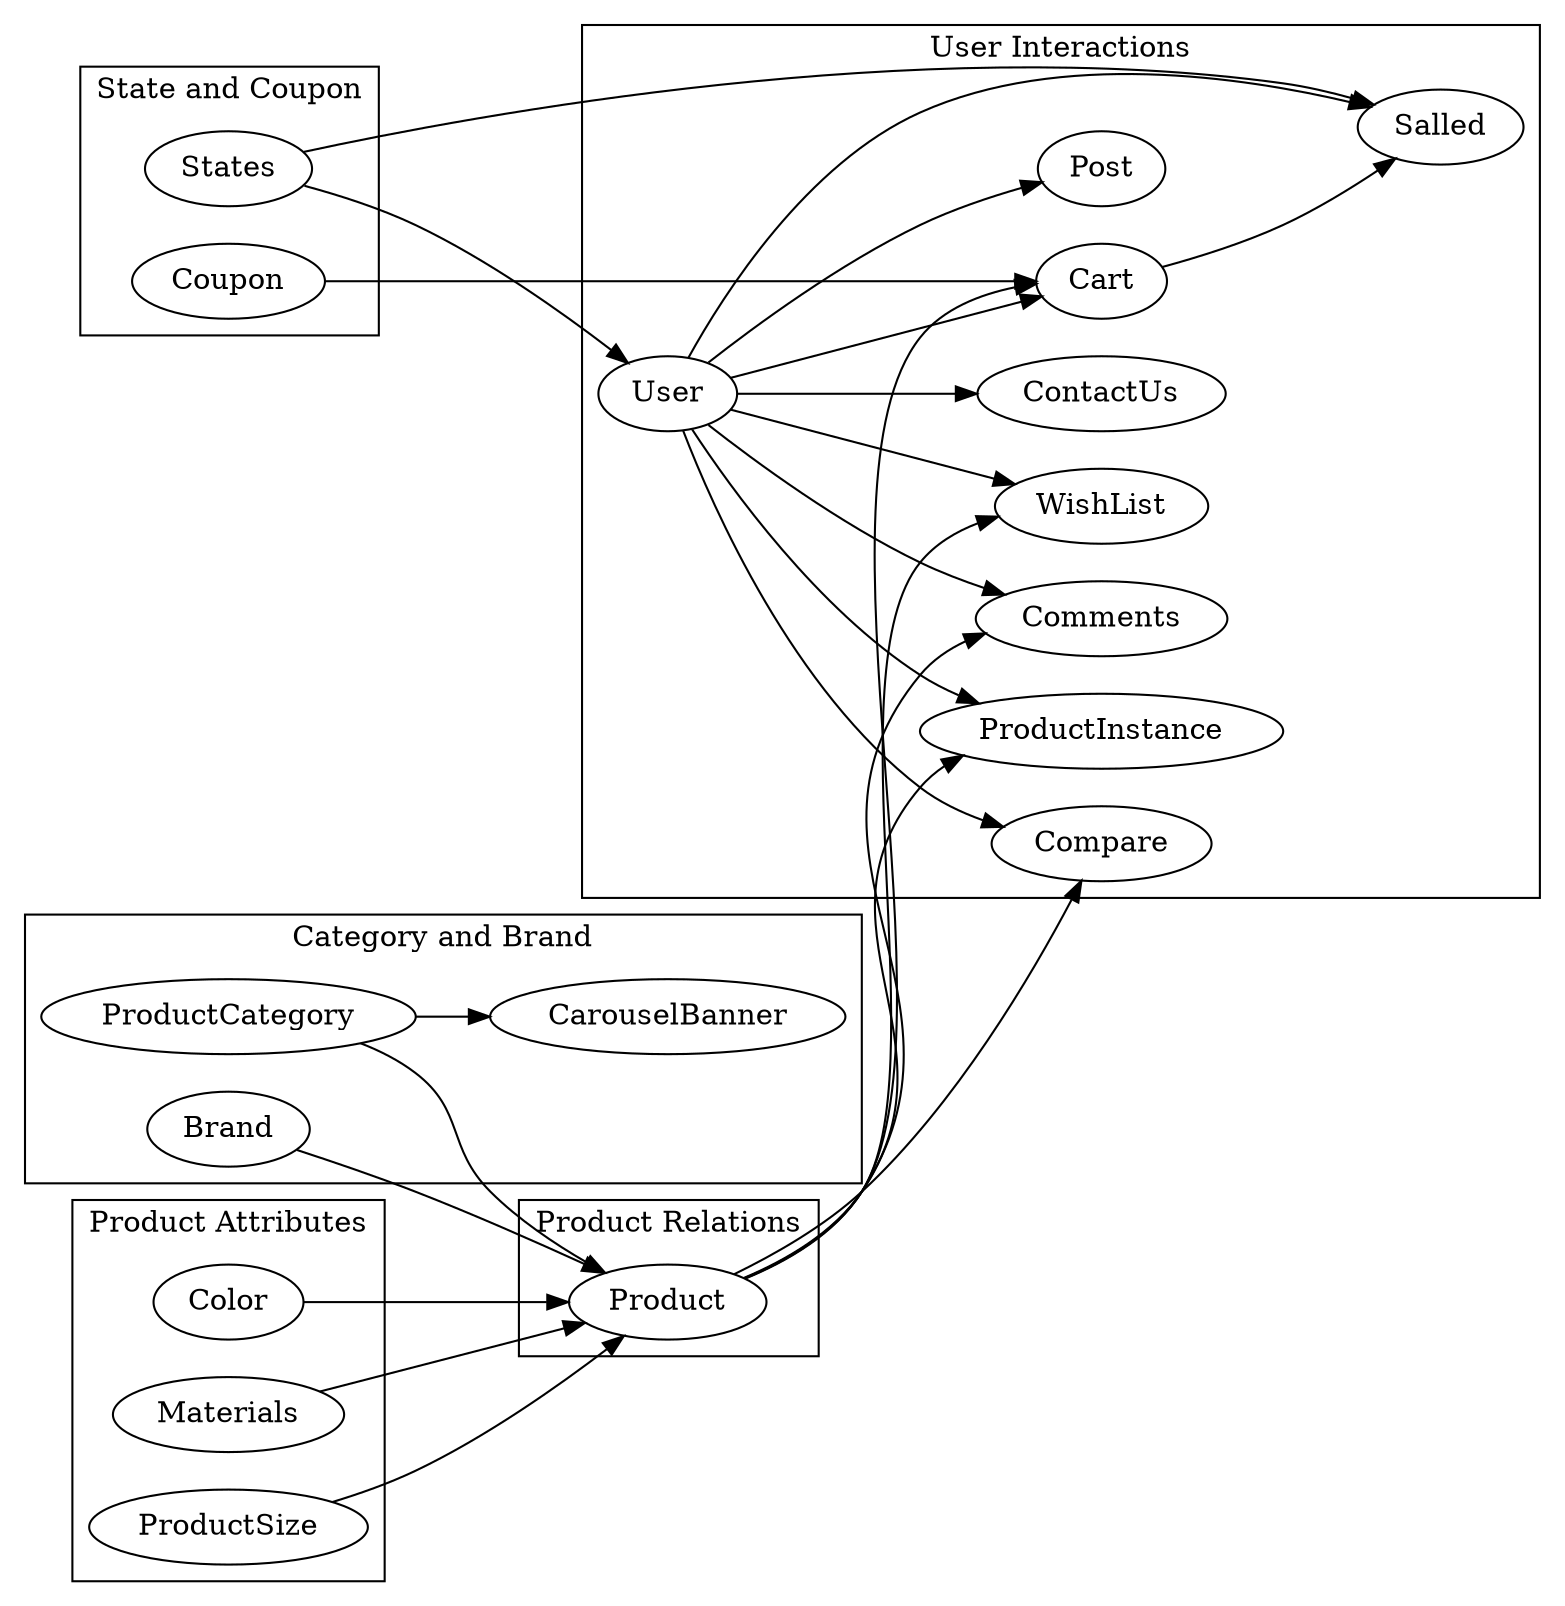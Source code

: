 digraph G {
    rankdir=LR; // Set the direction of the graph to left-to-right for a more square layout

    subgraph cluster_0 {
        label="User Interactions";
        User -> {ProductInstance WishList Compare Post Comments Cart Salled ContactUs};
    }

    subgraph cluster_1 {
        label="Product Relations";
        Product -> {ProductInstance WishList Compare Comments Cart};
    }

    subgraph cluster_2 {
        label="Category and Brand";
        ProductCategory -> {Product CarouselBanner};
        Brand -> Product;
    }

    subgraph cluster_3 {
        label="State and Coupon";
        States -> {User Salled};
        Coupon -> Cart;
    }

    subgraph cluster_4 {
        label="Product Attributes";
        {ProductSize Color Materials} -> Product;
    }

    Cart -> Salled;
}
